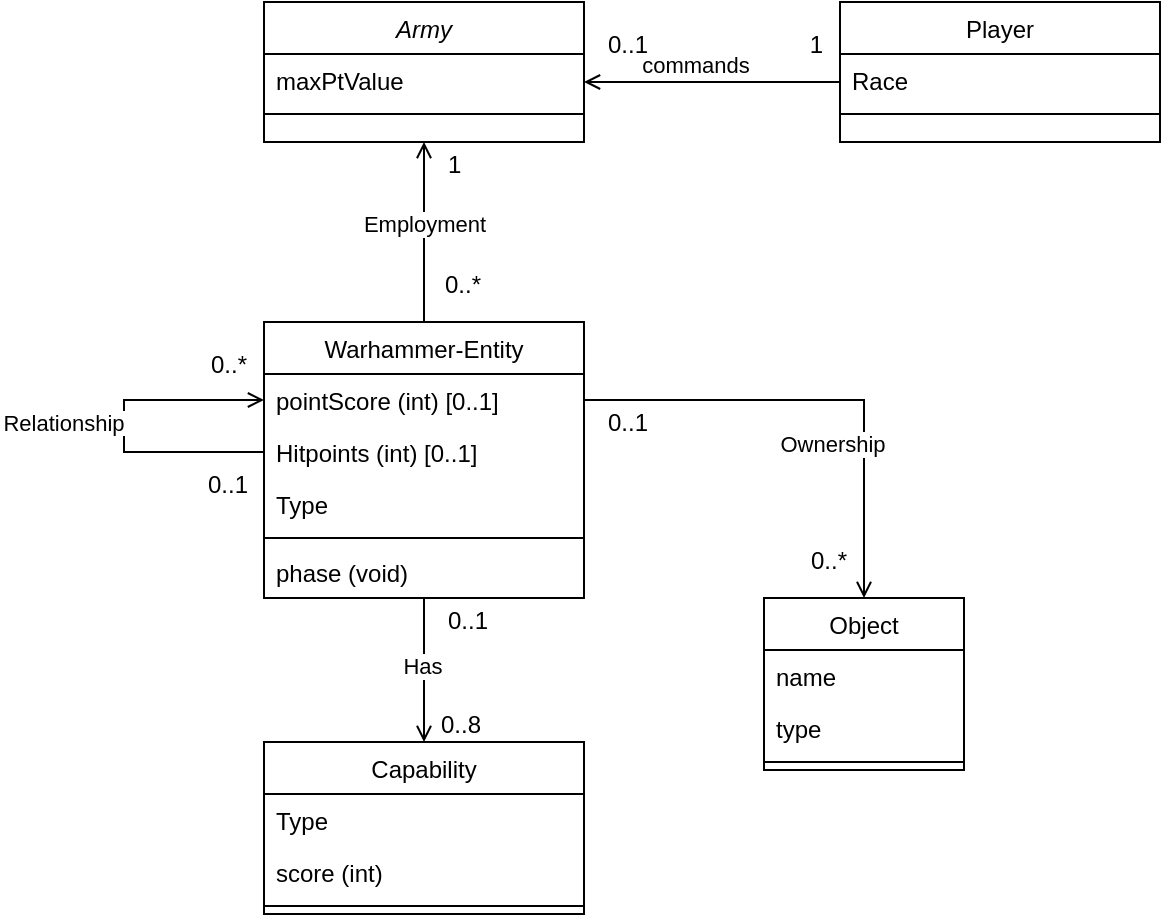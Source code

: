 <mxfile version="13.9.1" type="google"><diagram id="C5RBs43oDa-KdzZeNtuy" name="Page-1"><mxGraphModel dx="1422" dy="794" grid="1" gridSize="10" guides="1" tooltips="1" connect="1" arrows="1" fold="1" page="1" pageScale="1" pageWidth="827" pageHeight="1169" math="0" shadow="0"><root><mxCell id="WIyWlLk6GJQsqaUBKTNV-0"/><mxCell id="WIyWlLk6GJQsqaUBKTNV-1" parent="WIyWlLk6GJQsqaUBKTNV-0"/><mxCell id="zkfFHV4jXpPFQw0GAbJ--0" value="Army" style="swimlane;fontStyle=2;align=center;verticalAlign=top;childLayout=stackLayout;horizontal=1;startSize=26;horizontalStack=0;resizeParent=1;resizeLast=0;collapsible=1;marginBottom=0;rounded=0;shadow=0;strokeWidth=1;" parent="WIyWlLk6GJQsqaUBKTNV-1" vertex="1"><mxGeometry x="220" y="120" width="160" height="70" as="geometry"><mxRectangle x="230" y="140" width="160" height="26" as="alternateBounds"/></mxGeometry></mxCell><mxCell id="zkfFHV4jXpPFQw0GAbJ--1" value="maxPtValue" style="text;align=left;verticalAlign=top;spacingLeft=4;spacingRight=4;overflow=hidden;rotatable=0;points=[[0,0.5],[1,0.5]];portConstraint=eastwest;" parent="zkfFHV4jXpPFQw0GAbJ--0" vertex="1"><mxGeometry y="26" width="160" height="26" as="geometry"/></mxCell><mxCell id="zkfFHV4jXpPFQw0GAbJ--4" value="" style="line;html=1;strokeWidth=1;align=left;verticalAlign=middle;spacingTop=-1;spacingLeft=3;spacingRight=3;rotatable=0;labelPosition=right;points=[];portConstraint=eastwest;" parent="zkfFHV4jXpPFQw0GAbJ--0" vertex="1"><mxGeometry y="52" width="160" height="8" as="geometry"/></mxCell><mxCell id="zkfFHV4jXpPFQw0GAbJ--17" value="Player" style="swimlane;fontStyle=0;align=center;verticalAlign=top;childLayout=stackLayout;horizontal=1;startSize=26;horizontalStack=0;resizeParent=1;resizeLast=0;collapsible=1;marginBottom=0;rounded=0;shadow=0;strokeWidth=1;" parent="WIyWlLk6GJQsqaUBKTNV-1" vertex="1"><mxGeometry x="508" y="120" width="160" height="70" as="geometry"><mxRectangle x="550" y="140" width="160" height="26" as="alternateBounds"/></mxGeometry></mxCell><mxCell id="zkfFHV4jXpPFQw0GAbJ--18" value="Race" style="text;align=left;verticalAlign=top;spacingLeft=4;spacingRight=4;overflow=hidden;rotatable=0;points=[[0,0.5],[1,0.5]];portConstraint=eastwest;" parent="zkfFHV4jXpPFQw0GAbJ--17" vertex="1"><mxGeometry y="26" width="160" height="26" as="geometry"/></mxCell><mxCell id="zkfFHV4jXpPFQw0GAbJ--23" value="" style="line;html=1;strokeWidth=1;align=left;verticalAlign=middle;spacingTop=-1;spacingLeft=3;spacingRight=3;rotatable=0;labelPosition=right;points=[];portConstraint=eastwest;" parent="zkfFHV4jXpPFQw0GAbJ--17" vertex="1"><mxGeometry y="52" width="160" height="8" as="geometry"/></mxCell><mxCell id="zkfFHV4jXpPFQw0GAbJ--26" value="commands" style="endArrow=none;shadow=0;strokeWidth=1;rounded=0;endFill=0;edgeStyle=elbowEdgeStyle;elbow=vertical;startArrow=open;startFill=0;" parent="WIyWlLk6GJQsqaUBKTNV-1" source="zkfFHV4jXpPFQw0GAbJ--0" target="zkfFHV4jXpPFQw0GAbJ--17" edge="1"><mxGeometry x="0.5" y="41" relative="1" as="geometry"><mxPoint x="380" y="192" as="sourcePoint"/><mxPoint x="540" y="192" as="targetPoint"/><mxPoint x="-40" y="32" as="offset"/><Array as="points"><mxPoint x="470" y="160"/><mxPoint x="460" y="189"/></Array></mxGeometry></mxCell><mxCell id="zkfFHV4jXpPFQw0GAbJ--27" value="0..1" style="resizable=0;align=left;verticalAlign=bottom;labelBackgroundColor=none;fontSize=12;" parent="zkfFHV4jXpPFQw0GAbJ--26" connectable="0" vertex="1"><mxGeometry x="-1" relative="1" as="geometry"><mxPoint x="10" y="-10" as="offset"/></mxGeometry></mxCell><mxCell id="zkfFHV4jXpPFQw0GAbJ--28" value="1" style="resizable=0;align=right;verticalAlign=bottom;labelBackgroundColor=none;fontSize=12;" parent="zkfFHV4jXpPFQw0GAbJ--26" connectable="0" vertex="1"><mxGeometry x="1" relative="1" as="geometry"><mxPoint x="-7" y="-10" as="offset"/></mxGeometry></mxCell><mxCell id="BSZSgutSvw_RmfeGNvlQ-1" value="Warhammer-Entity" style="swimlane;fontStyle=0;align=center;verticalAlign=top;childLayout=stackLayout;horizontal=1;startSize=26;horizontalStack=0;resizeParent=1;resizeLast=0;collapsible=1;marginBottom=0;rounded=0;shadow=0;strokeWidth=1;" vertex="1" parent="WIyWlLk6GJQsqaUBKTNV-1"><mxGeometry x="220" y="280" width="160" height="138" as="geometry"><mxRectangle x="230" y="140" width="160" height="26" as="alternateBounds"/></mxGeometry></mxCell><mxCell id="BSZSgutSvw_RmfeGNvlQ-2" value="pointScore (int) [0..1]" style="text;align=left;verticalAlign=top;spacingLeft=4;spacingRight=4;overflow=hidden;rotatable=0;points=[[0,0.5],[1,0.5]];portConstraint=eastwest;" vertex="1" parent="BSZSgutSvw_RmfeGNvlQ-1"><mxGeometry y="26" width="160" height="26" as="geometry"/></mxCell><mxCell id="BSZSgutSvw_RmfeGNvlQ-32" value="Hitpoints (int) [0..1]" style="text;align=left;verticalAlign=top;spacingLeft=4;spacingRight=4;overflow=hidden;rotatable=0;points=[[0,0.5],[1,0.5]];portConstraint=eastwest;" vertex="1" parent="BSZSgutSvw_RmfeGNvlQ-1"><mxGeometry y="52" width="160" height="26" as="geometry"/></mxCell><mxCell id="BSZSgutSvw_RmfeGNvlQ-20" value="Type" style="text;align=left;verticalAlign=top;spacingLeft=4;spacingRight=4;overflow=hidden;rotatable=0;points=[[0,0.5],[1,0.5]];portConstraint=eastwest;" vertex="1" parent="BSZSgutSvw_RmfeGNvlQ-1"><mxGeometry y="78" width="160" height="26" as="geometry"/></mxCell><mxCell id="BSZSgutSvw_RmfeGNvlQ-3" value="" style="line;html=1;strokeWidth=1;align=left;verticalAlign=middle;spacingTop=-1;spacingLeft=3;spacingRight=3;rotatable=0;labelPosition=right;points=[];portConstraint=eastwest;" vertex="1" parent="BSZSgutSvw_RmfeGNvlQ-1"><mxGeometry y="104" width="160" height="8" as="geometry"/></mxCell><mxCell id="BSZSgutSvw_RmfeGNvlQ-33" value="phase (void)" style="text;align=left;verticalAlign=top;spacingLeft=4;spacingRight=4;overflow=hidden;rotatable=0;points=[[0,0.5],[1,0.5]];portConstraint=eastwest;" vertex="1" parent="BSZSgutSvw_RmfeGNvlQ-1"><mxGeometry y="112" width="160" height="26" as="geometry"/></mxCell><mxCell id="BSZSgutSvw_RmfeGNvlQ-34" value="Relationship" style="endArrow=open;shadow=0;strokeWidth=1;rounded=0;endFill=1;edgeStyle=elbowEdgeStyle;elbow=vertical;exitX=0;exitY=0.5;exitDx=0;exitDy=0;entryX=0;entryY=0.5;entryDx=0;entryDy=0;" edge="1" parent="BSZSgutSvw_RmfeGNvlQ-1" source="BSZSgutSvw_RmfeGNvlQ-32" target="BSZSgutSvw_RmfeGNvlQ-2"><mxGeometry x="0.157" y="-32" relative="1" as="geometry"><mxPoint x="-180" y="-30" as="sourcePoint"/><mxPoint x="-90" y="71" as="targetPoint"/><mxPoint x="-30" y="-21" as="offset"/><Array as="points"><mxPoint x="-70" y="50"/><mxPoint x="-90" y="10"/><mxPoint x="-20" y="-30"/><mxPoint x="-50" y="30"/><mxPoint x="-50" y="50"/><mxPoint y="110"/><mxPoint x="-110" y="-30"/><mxPoint x="-90" y="21"/><mxPoint x="120" y="-29"/><mxPoint x="190" y="1"/><mxPoint x="230" y="-9"/><mxPoint x="350" y="-49"/><mxPoint x="340" y="-20"/></Array></mxGeometry></mxCell><mxCell id="BSZSgutSvw_RmfeGNvlQ-35" value="0..1" style="resizable=0;align=left;verticalAlign=bottom;labelBackgroundColor=none;fontSize=12;" connectable="0" vertex="1" parent="BSZSgutSvw_RmfeGNvlQ-34"><mxGeometry x="-1" relative="1" as="geometry"><mxPoint x="-30" y="25" as="offset"/></mxGeometry></mxCell><mxCell id="BSZSgutSvw_RmfeGNvlQ-36" value="0..*" style="resizable=0;align=right;verticalAlign=bottom;labelBackgroundColor=none;fontSize=12;" connectable="0" vertex="1" parent="BSZSgutSvw_RmfeGNvlQ-34"><mxGeometry x="1" relative="1" as="geometry"><mxPoint x="-7" y="-9" as="offset"/></mxGeometry></mxCell><mxCell id="BSZSgutSvw_RmfeGNvlQ-4" value="Capability" style="swimlane;fontStyle=0;align=center;verticalAlign=top;childLayout=stackLayout;horizontal=1;startSize=26;horizontalStack=0;resizeParent=1;resizeLast=0;collapsible=1;marginBottom=0;rounded=0;shadow=0;strokeWidth=1;" vertex="1" parent="WIyWlLk6GJQsqaUBKTNV-1"><mxGeometry x="220" y="490" width="160" height="86" as="geometry"><mxRectangle x="230" y="140" width="160" height="26" as="alternateBounds"/></mxGeometry></mxCell><mxCell id="BSZSgutSvw_RmfeGNvlQ-5" value="Type" style="text;align=left;verticalAlign=top;spacingLeft=4;spacingRight=4;overflow=hidden;rotatable=0;points=[[0,0.5],[1,0.5]];portConstraint=eastwest;" vertex="1" parent="BSZSgutSvw_RmfeGNvlQ-4"><mxGeometry y="26" width="160" height="26" as="geometry"/></mxCell><mxCell id="BSZSgutSvw_RmfeGNvlQ-9" value="score (int)" style="text;align=left;verticalAlign=top;spacingLeft=4;spacingRight=4;overflow=hidden;rotatable=0;points=[[0,0.5],[1,0.5]];portConstraint=eastwest;" vertex="1" parent="BSZSgutSvw_RmfeGNvlQ-4"><mxGeometry y="52" width="160" height="26" as="geometry"/></mxCell><mxCell id="BSZSgutSvw_RmfeGNvlQ-6" value="" style="line;html=1;strokeWidth=1;align=left;verticalAlign=middle;spacingTop=-1;spacingLeft=3;spacingRight=3;rotatable=0;labelPosition=right;points=[];portConstraint=eastwest;" vertex="1" parent="BSZSgutSvw_RmfeGNvlQ-4"><mxGeometry y="78" width="160" height="8" as="geometry"/></mxCell><mxCell id="BSZSgutSvw_RmfeGNvlQ-11" value="" style="endArrow=open;shadow=0;strokeWidth=1;rounded=0;endFill=1;edgeStyle=elbowEdgeStyle;elbow=vertical;exitX=0.5;exitY=1;exitDx=0;exitDy=0;entryX=0.5;entryY=0;entryDx=0;entryDy=0;" edge="1" parent="WIyWlLk6GJQsqaUBKTNV-1" source="BSZSgutSvw_RmfeGNvlQ-1" target="BSZSgutSvw_RmfeGNvlQ-4"><mxGeometry x="0.143" y="30" relative="1" as="geometry"><mxPoint x="660" y="330" as="sourcePoint"/><mxPoint x="788" y="330" as="targetPoint"/><mxPoint as="offset"/><Array as="points"><mxPoint x="300" y="420"/><mxPoint x="290" y="392"/><mxPoint x="590" y="380"/><mxPoint x="630" y="370"/><mxPoint x="750" y="330"/><mxPoint x="740" y="359"/></Array></mxGeometry></mxCell><mxCell id="BSZSgutSvw_RmfeGNvlQ-12" value="0..1" style="resizable=0;align=left;verticalAlign=bottom;labelBackgroundColor=none;fontSize=12;" connectable="0" vertex="1" parent="BSZSgutSvw_RmfeGNvlQ-11"><mxGeometry x="-1" relative="1" as="geometry"><mxPoint x="10" y="20" as="offset"/></mxGeometry></mxCell><mxCell id="BSZSgutSvw_RmfeGNvlQ-13" value="0..8" style="resizable=0;align=right;verticalAlign=bottom;labelBackgroundColor=none;fontSize=12;" connectable="0" vertex="1" parent="BSZSgutSvw_RmfeGNvlQ-11"><mxGeometry x="1" relative="1" as="geometry"><mxPoint x="30" as="offset"/></mxGeometry></mxCell><mxCell id="BSZSgutSvw_RmfeGNvlQ-38" value="Has" style="edgeLabel;html=1;align=center;verticalAlign=middle;resizable=0;points=[];" vertex="1" connectable="0" parent="BSZSgutSvw_RmfeGNvlQ-11"><mxGeometry x="-0.056" y="-1" relative="1" as="geometry"><mxPoint as="offset"/></mxGeometry></mxCell><mxCell id="BSZSgutSvw_RmfeGNvlQ-14" value="" style="endArrow=none;shadow=0;strokeWidth=1;rounded=0;endFill=0;edgeStyle=elbowEdgeStyle;elbow=vertical;exitX=0.5;exitY=1;exitDx=0;exitDy=0;entryX=0.5;entryY=0;entryDx=0;entryDy=0;startArrow=open;startFill=0;" edge="1" parent="WIyWlLk6GJQsqaUBKTNV-1" source="zkfFHV4jXpPFQw0GAbJ--0" target="BSZSgutSvw_RmfeGNvlQ-1"><mxGeometry x="0.5" y="30" relative="1" as="geometry"><mxPoint x="590" y="360" as="sourcePoint"/><mxPoint x="660" y="450" as="targetPoint"/><mxPoint as="offset"/><Array as="points"><mxPoint x="300" y="240"/><mxPoint x="310" y="200"/><mxPoint x="310" y="230"/><mxPoint x="520" y="240"/><mxPoint x="600" y="390"/><mxPoint x="640" y="380"/><mxPoint x="760" y="340"/><mxPoint x="750" y="369"/></Array></mxGeometry></mxCell><mxCell id="BSZSgutSvw_RmfeGNvlQ-15" value="1" style="resizable=0;align=left;verticalAlign=bottom;labelBackgroundColor=none;fontSize=12;" connectable="0" vertex="1" parent="BSZSgutSvw_RmfeGNvlQ-14"><mxGeometry x="-1" relative="1" as="geometry"><mxPoint x="10" y="20" as="offset"/></mxGeometry></mxCell><mxCell id="BSZSgutSvw_RmfeGNvlQ-16" value="0..*" style="resizable=0;align=right;verticalAlign=bottom;labelBackgroundColor=none;fontSize=12;" connectable="0" vertex="1" parent="BSZSgutSvw_RmfeGNvlQ-14"><mxGeometry x="1" relative="1" as="geometry"><mxPoint x="30" y="-10" as="offset"/></mxGeometry></mxCell><mxCell id="BSZSgutSvw_RmfeGNvlQ-18" value="Employment" style="edgeLabel;html=1;align=center;verticalAlign=middle;resizable=0;points=[];" vertex="1" connectable="0" parent="BSZSgutSvw_RmfeGNvlQ-14"><mxGeometry x="0.097" y="-2" relative="1" as="geometry"><mxPoint x="2" y="-9" as="offset"/></mxGeometry></mxCell><mxCell id="BSZSgutSvw_RmfeGNvlQ-21" value="Object" style="swimlane;fontStyle=0;align=center;verticalAlign=top;childLayout=stackLayout;horizontal=1;startSize=26;horizontalStack=0;resizeParent=1;resizeLast=0;collapsible=1;marginBottom=0;rounded=0;shadow=0;strokeWidth=1;" vertex="1" parent="WIyWlLk6GJQsqaUBKTNV-1"><mxGeometry x="470" y="418" width="100" height="86" as="geometry"><mxRectangle x="230" y="140" width="160" height="26" as="alternateBounds"/></mxGeometry></mxCell><mxCell id="BSZSgutSvw_RmfeGNvlQ-23" value="name" style="text;align=left;verticalAlign=top;spacingLeft=4;spacingRight=4;overflow=hidden;rotatable=0;points=[[0,0.5],[1,0.5]];portConstraint=eastwest;" vertex="1" parent="BSZSgutSvw_RmfeGNvlQ-21"><mxGeometry y="26" width="100" height="26" as="geometry"/></mxCell><mxCell id="BSZSgutSvw_RmfeGNvlQ-28" value="type" style="text;align=left;verticalAlign=top;spacingLeft=4;spacingRight=4;overflow=hidden;rotatable=0;points=[[0,0.5],[1,0.5]];portConstraint=eastwest;" vertex="1" parent="BSZSgutSvw_RmfeGNvlQ-21"><mxGeometry y="52" width="100" height="26" as="geometry"/></mxCell><mxCell id="BSZSgutSvw_RmfeGNvlQ-24" value="" style="line;html=1;strokeWidth=1;align=left;verticalAlign=middle;spacingTop=-1;spacingLeft=3;spacingRight=3;rotatable=0;labelPosition=right;points=[];portConstraint=eastwest;" vertex="1" parent="BSZSgutSvw_RmfeGNvlQ-21"><mxGeometry y="78" width="100" height="8" as="geometry"/></mxCell><mxCell id="BSZSgutSvw_RmfeGNvlQ-29" value="" style="endArrow=open;shadow=0;strokeWidth=1;rounded=0;endFill=1;edgeStyle=elbowEdgeStyle;elbow=vertical;exitX=1;exitY=0.5;exitDx=0;exitDy=0;entryX=0.5;entryY=0;entryDx=0;entryDy=0;" edge="1" parent="WIyWlLk6GJQsqaUBKTNV-1" source="BSZSgutSvw_RmfeGNvlQ-2" target="BSZSgutSvw_RmfeGNvlQ-21"><mxGeometry x="0.143" y="30" relative="1" as="geometry"><mxPoint x="460" y="336" as="sourcePoint"/><mxPoint x="460" y="390" as="targetPoint"/><mxPoint as="offset"/><Array as="points"><mxPoint x="450" y="319"/><mxPoint x="470" y="370"/><mxPoint x="680" y="320"/><mxPoint x="750" y="350"/><mxPoint x="790" y="340"/><mxPoint x="910" y="300"/><mxPoint x="900" y="329"/></Array></mxGeometry></mxCell><mxCell id="BSZSgutSvw_RmfeGNvlQ-30" value="0..1" style="resizable=0;align=left;verticalAlign=bottom;labelBackgroundColor=none;fontSize=12;" connectable="0" vertex="1" parent="BSZSgutSvw_RmfeGNvlQ-29"><mxGeometry x="-1" relative="1" as="geometry"><mxPoint x="10" y="20" as="offset"/></mxGeometry></mxCell><mxCell id="BSZSgutSvw_RmfeGNvlQ-31" value="0..*" style="resizable=0;align=right;verticalAlign=bottom;labelBackgroundColor=none;fontSize=12;" connectable="0" vertex="1" parent="BSZSgutSvw_RmfeGNvlQ-29"><mxGeometry x="1" relative="1" as="geometry"><mxPoint x="-7" y="-10" as="offset"/></mxGeometry></mxCell><mxCell id="BSZSgutSvw_RmfeGNvlQ-37" value="Ownership" style="edgeLabel;html=1;align=center;verticalAlign=middle;resizable=0;points=[];" vertex="1" connectable="0" parent="BSZSgutSvw_RmfeGNvlQ-29"><mxGeometry x="-0.058" y="-11" relative="1" as="geometry"><mxPoint x="11" y="11" as="offset"/></mxGeometry></mxCell></root></mxGraphModel></diagram></mxfile>